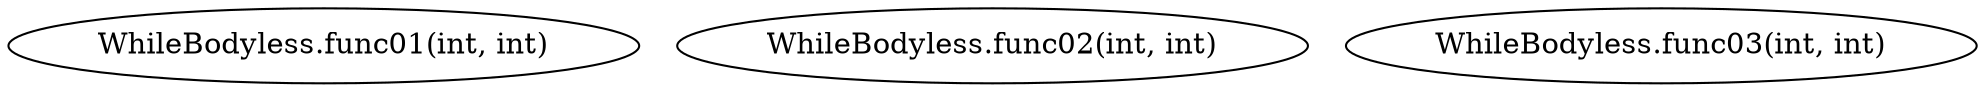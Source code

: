 digraph G {
  1 [ label="WhileBodyless.func01(int, int)" ];
  2 [ label="WhileBodyless.func02(int, int)" ];
  3 [ label="WhileBodyless.func03(int, int)" ];
}
